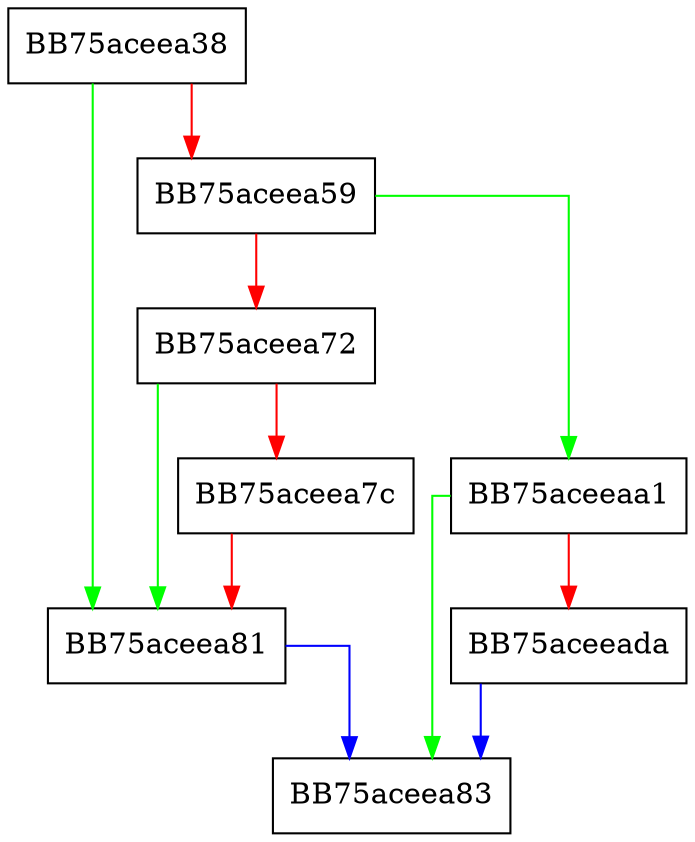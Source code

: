 digraph execute {
  node [shape="box"];
  graph [splines=ortho];
  BB75aceea38 -> BB75aceea81 [color="green"];
  BB75aceea38 -> BB75aceea59 [color="red"];
  BB75aceea59 -> BB75aceeaa1 [color="green"];
  BB75aceea59 -> BB75aceea72 [color="red"];
  BB75aceea72 -> BB75aceea81 [color="green"];
  BB75aceea72 -> BB75aceea7c [color="red"];
  BB75aceea7c -> BB75aceea81 [color="red"];
  BB75aceea81 -> BB75aceea83 [color="blue"];
  BB75aceeaa1 -> BB75aceea83 [color="green"];
  BB75aceeaa1 -> BB75aceeada [color="red"];
  BB75aceeada -> BB75aceea83 [color="blue"];
}